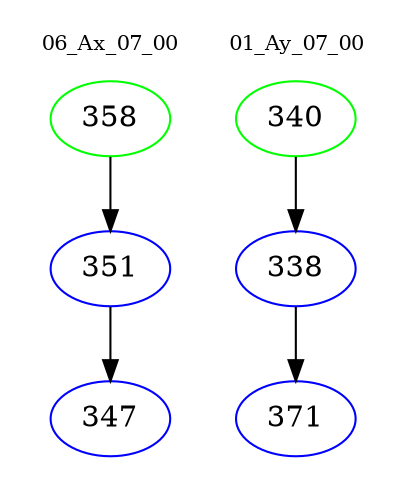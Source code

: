 digraph{
subgraph cluster_0 {
color = white
label = "06_Ax_07_00";
fontsize=10;
T0_358 [label="358", color="green"]
T0_358 -> T0_351 [color="black"]
T0_351 [label="351", color="blue"]
T0_351 -> T0_347 [color="black"]
T0_347 [label="347", color="blue"]
}
subgraph cluster_1 {
color = white
label = "01_Ay_07_00";
fontsize=10;
T1_340 [label="340", color="green"]
T1_340 -> T1_338 [color="black"]
T1_338 [label="338", color="blue"]
T1_338 -> T1_371 [color="black"]
T1_371 [label="371", color="blue"]
}
}
